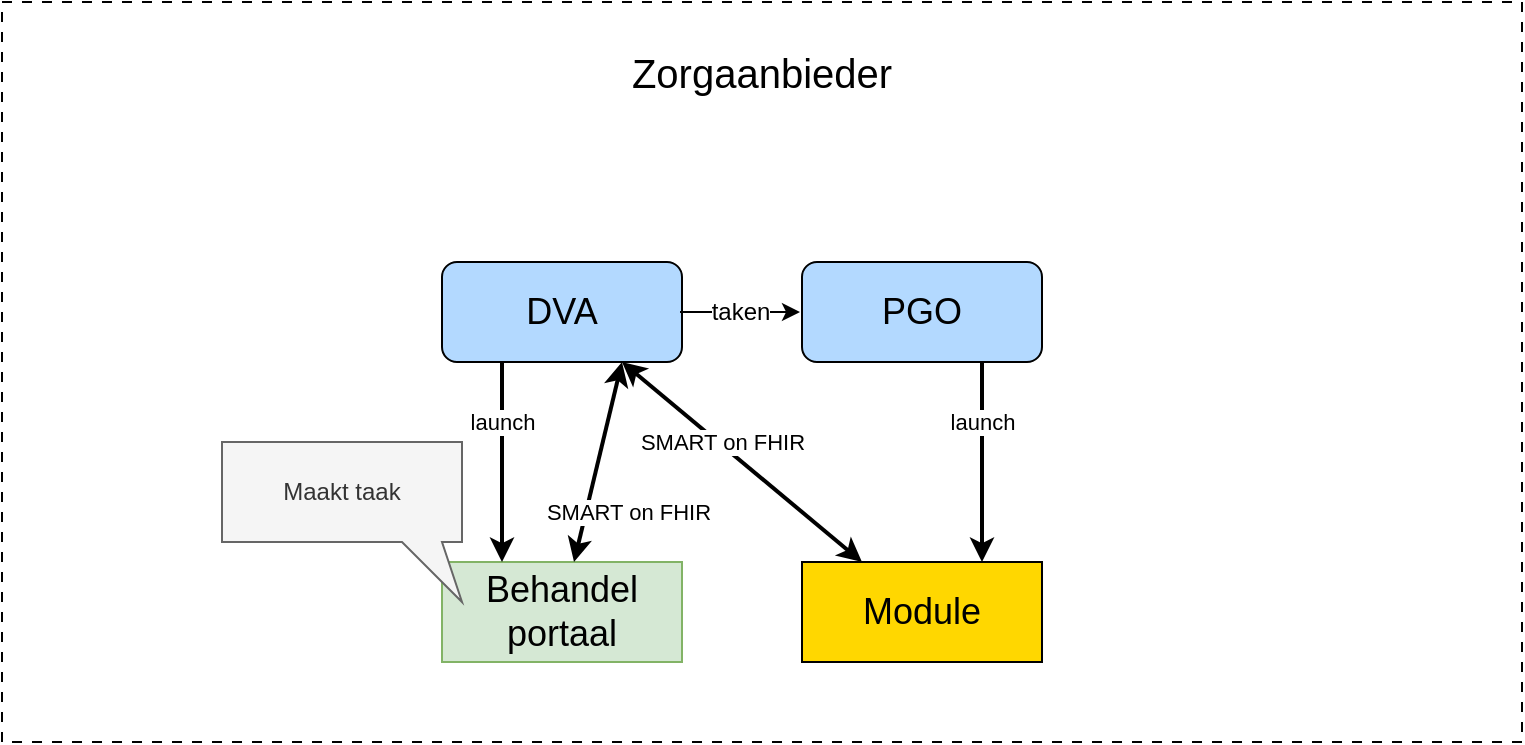 <mxfile version="28.2.3">
  <diagram name="Page-1" id="AHYJxbk9YULL7Bk-z8VX">
    <mxGraphModel dx="1232" dy="816" grid="1" gridSize="10" guides="1" tooltips="1" connect="1" arrows="1" fold="1" page="1" pageScale="1" pageWidth="827" pageHeight="1169" math="0" shadow="0">
      <root>
        <mxCell id="0" />
        <mxCell id="1" parent="0" />
        <mxCell id="8134mIudAPuQFdkFbRee-2" value="" style="rounded=0;whiteSpace=wrap;html=1;dashed=1;dashPattern=5 5;fillColor=none;strokeColor=#000000;" vertex="1" parent="1">
          <mxGeometry x="40" y="40" width="760" height="370" as="geometry" />
        </mxCell>
        <mxCell id="8134mIudAPuQFdkFbRee-3" value="Zorgaanbieder" style="text;html=1;strokeColor=none;fillColor=none;align=center;verticalAlign=middle;whiteSpace=wrap;rounded=0;fontSize=20;fontStyle=0;" vertex="1" parent="1">
          <mxGeometry x="360" y="60" width="120" height="30" as="geometry" />
        </mxCell>
        <mxCell id="8134mIudAPuQFdkFbRee-4" value="DVA" style="rounded=1;whiteSpace=wrap;html=1;fillColor=#B3D9FF;strokeColor=#000000;fontSize=18;arcSize=15;" vertex="1" parent="1">
          <mxGeometry x="260" y="170" width="120" height="50" as="geometry" />
        </mxCell>
        <mxCell id="8134mIudAPuQFdkFbRee-5" value="PGO" style="rounded=1;whiteSpace=wrap;html=1;fillColor=#B3D9FF;strokeColor=#000000;fontSize=18;arcSize=15;" vertex="1" parent="1">
          <mxGeometry x="440" y="170" width="120" height="50" as="geometry" />
        </mxCell>
        <mxCell id="8134mIudAPuQFdkFbRee-6" value="Module" style="rounded=0;whiteSpace=wrap;html=1;fillColor=#FFD700;strokeColor=#000000;fontSize=18;" vertex="1" parent="1">
          <mxGeometry x="440" y="320" width="120" height="50" as="geometry" />
        </mxCell>
        <mxCell id="8134mIudAPuQFdkFbRee-7" value="taken" style="edgeStyle=orthogonalEdgeStyle;rounded=0;orthogonalLoop=1;jettySize=auto;html=1;exitX=1;exitY=0.5;exitDx=0;exitDy=0;entryX=0;entryY=0.5;entryDx=0;entryDy=0;strokeColor=#000000;fontSize=12;" edge="1" parent="1">
          <mxGeometry relative="1" as="geometry">
            <mxPoint x="379" y="195" as="sourcePoint" />
            <mxPoint x="439" y="195" as="targetPoint" />
          </mxGeometry>
        </mxCell>
        <mxCell id="8134mIudAPuQFdkFbRee-8" value="SMART on FHIR" style="rounded=0;orthogonalLoop=1;jettySize=auto;html=1;exitX=0.75;exitY=1;exitDx=0;exitDy=0;entryX=0.25;entryY=0;entryDx=0;entryDy=0;strokeColor=#000000;strokeWidth=2;fontSize=11;startArrow=classic;startFill=1;" edge="1" parent="1" source="8134mIudAPuQFdkFbRee-4" target="8134mIudAPuQFdkFbRee-6">
          <mxGeometry x="-0.18" y="1" relative="1" as="geometry">
            <mxPoint as="offset" />
          </mxGeometry>
        </mxCell>
        <mxCell id="8134mIudAPuQFdkFbRee-9" value="launch" style="rounded=0;orthogonalLoop=1;jettySize=auto;html=1;exitX=0.75;exitY=1;exitDx=0;exitDy=0;strokeColor=#000000;strokeWidth=2;fontSize=11;entryX=0.75;entryY=0;entryDx=0;entryDy=0;" edge="1" parent="1" source="8134mIudAPuQFdkFbRee-5" target="8134mIudAPuQFdkFbRee-6">
          <mxGeometry x="-0.4" relative="1" as="geometry">
            <mxPoint as="offset" />
            <mxPoint x="440" y="310" as="targetPoint" />
          </mxGeometry>
        </mxCell>
        <mxCell id="8134mIudAPuQFdkFbRee-10" value="Behandel&lt;div&gt;portaal&lt;/div&gt;" style="rounded=0;whiteSpace=wrap;html=1;fillColor=#d5e8d4;strokeColor=#82b366;fontSize=18;" vertex="1" parent="1">
          <mxGeometry x="260" y="320" width="120" height="50" as="geometry" />
        </mxCell>
        <mxCell id="8134mIudAPuQFdkFbRee-11" value="SMART on FHIR" style="rounded=0;orthogonalLoop=1;jettySize=auto;html=1;exitX=0.75;exitY=1;exitDx=0;exitDy=0;strokeColor=#000000;strokeWidth=2;fontSize=11;startArrow=classic;startFill=1;" edge="1" parent="1" source="8134mIudAPuQFdkFbRee-4" target="8134mIudAPuQFdkFbRee-10">
          <mxGeometry x="0.4" y="20" relative="1" as="geometry">
            <mxPoint as="offset" />
            <mxPoint x="440" y="290" as="sourcePoint" />
            <mxPoint x="560" y="390" as="targetPoint" />
          </mxGeometry>
        </mxCell>
        <mxCell id="8134mIudAPuQFdkFbRee-12" value="launch" style="rounded=0;orthogonalLoop=1;jettySize=auto;html=1;exitX=0.25;exitY=1;exitDx=0;exitDy=0;strokeColor=#000000;strokeWidth=2;fontSize=11;entryX=0.25;entryY=0;entryDx=0;entryDy=0;" edge="1" parent="1" source="8134mIudAPuQFdkFbRee-4" target="8134mIudAPuQFdkFbRee-10">
          <mxGeometry x="-0.4" relative="1" as="geometry">
            <mxPoint as="offset" />
            <mxPoint x="530" y="350" as="targetPoint" />
            <mxPoint x="530" y="250" as="sourcePoint" />
          </mxGeometry>
        </mxCell>
        <mxCell id="8134mIudAPuQFdkFbRee-13" value="Maakt taak" style="shape=callout;whiteSpace=wrap;html=1;perimeter=calloutPerimeter;fillColor=#f5f5f5;strokeColor=#666666;fontColor=#333333;position2=1;base=20;size=30;position=0.75;" vertex="1" parent="1">
          <mxGeometry x="150" y="260" width="120" height="80" as="geometry" />
        </mxCell>
      </root>
    </mxGraphModel>
  </diagram>
</mxfile>
